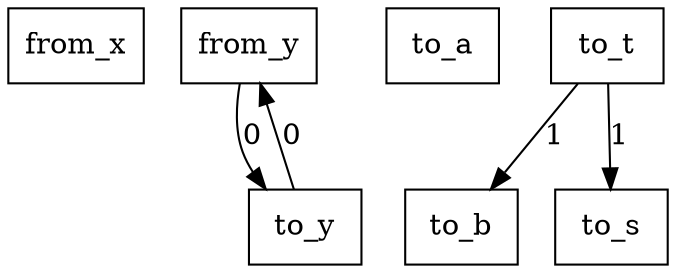 digraph {
    graph [rankdir=TB
          ,bgcolor=transparent];
    node [shape=box
         ,fillcolor=white
         ,style=filled];
    0 [label=<from_x>];
    1 [label=<from_y>];
    2 [label=<to_a>];
    3 [label=<to_b>];
    4 [label=<to_t>];
    5 [label=<to_s>];
    6 [label=<to_y>];
    1 -> 6 [label=0];
    4 -> 3 [label=1];
    4 -> 5 [label=1];
    6 -> 1 [label=0];
}